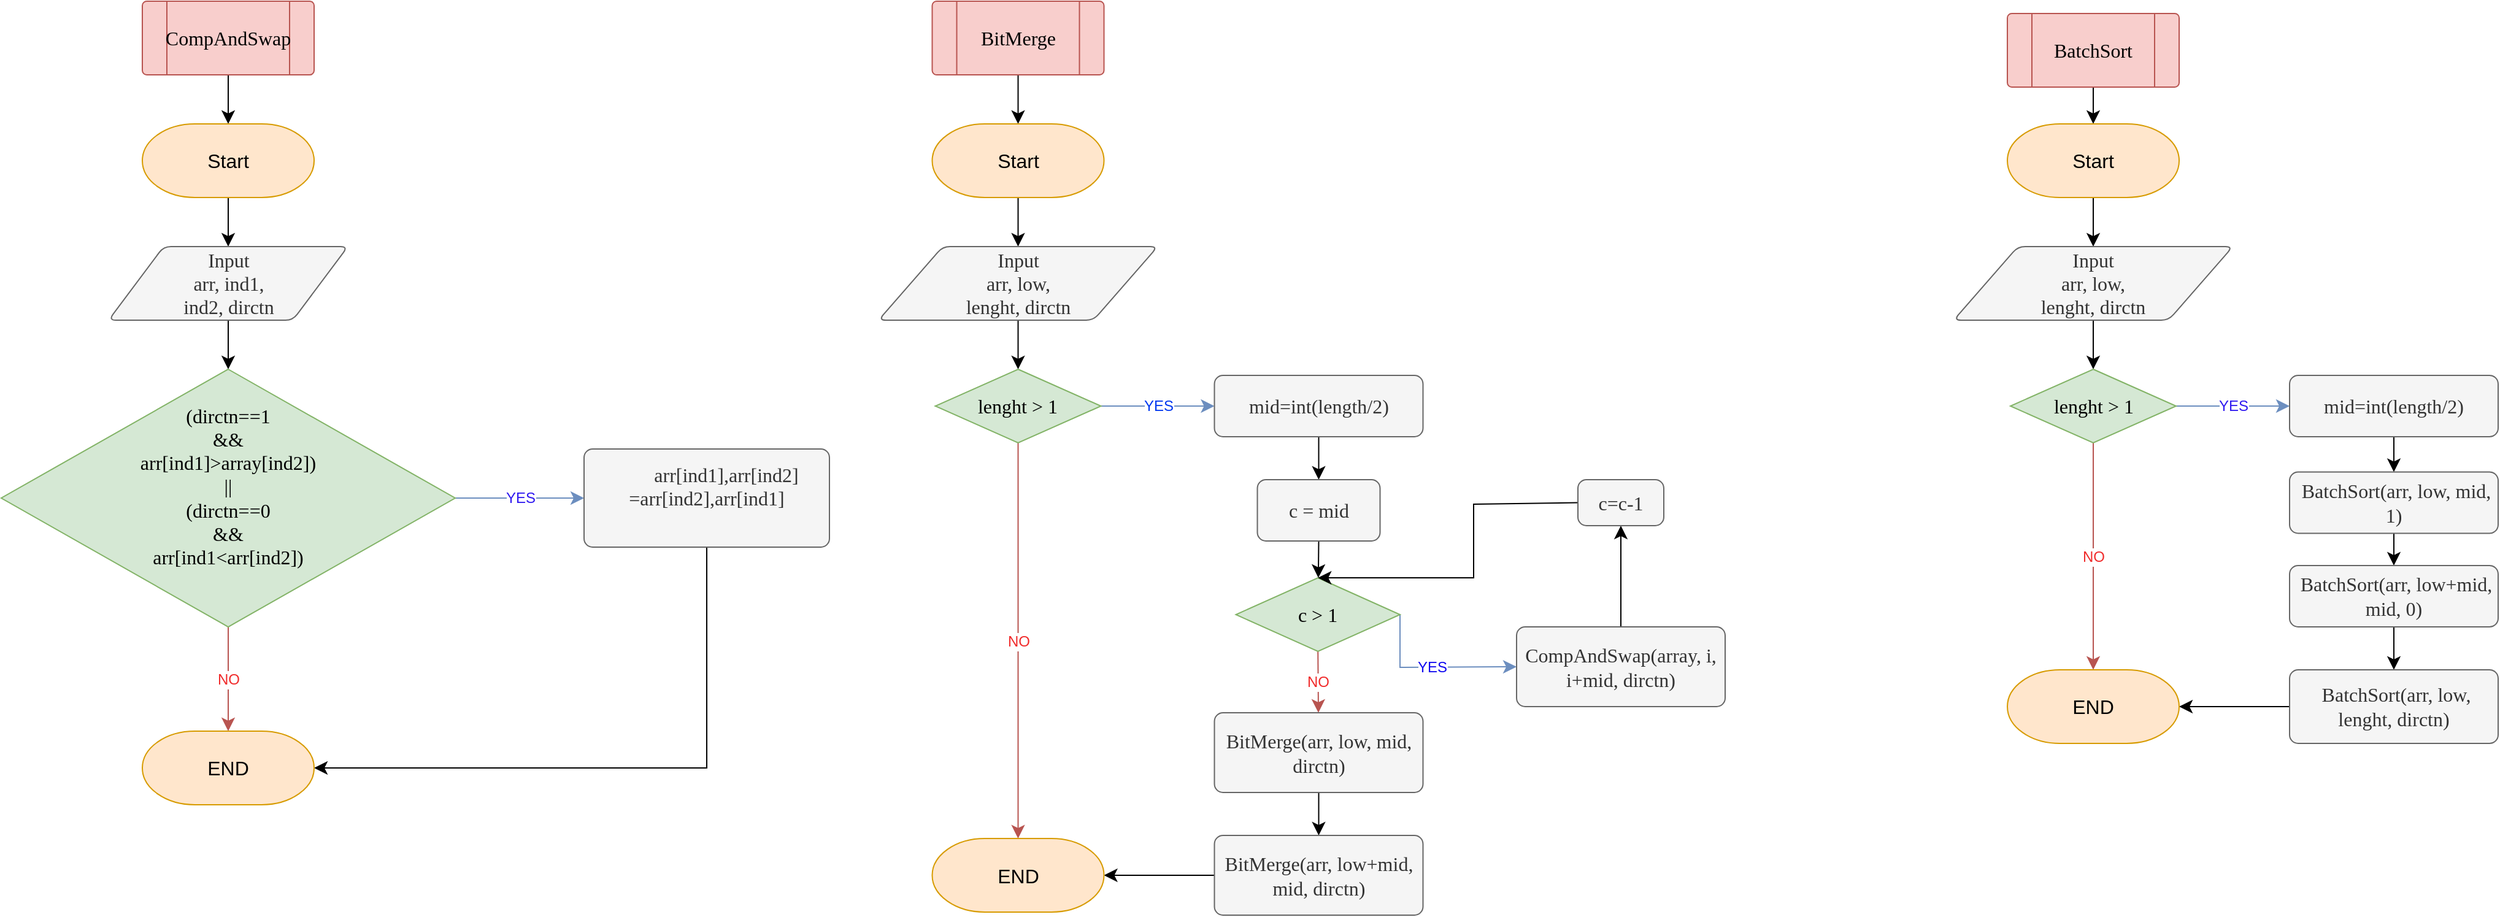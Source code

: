 <mxfile version="21.1.2" type="device">
  <diagram name="Страница 1" id="1Sl_nZ1g1N8PrJDqj42g">
    <mxGraphModel dx="2302" dy="1564" grid="1" gridSize="10" guides="1" tooltips="1" connect="1" arrows="1" fold="1" page="1" pageScale="1" pageWidth="827" pageHeight="1169" math="0" shadow="0">
      <root>
        <mxCell id="0" />
        <mxCell id="1" parent="0" />
        <mxCell id="bT7lZ-O7QSs4i1S0B8-C-22" style="edgeStyle=none;curved=1;rounded=1;orthogonalLoop=1;jettySize=auto;html=1;exitX=0.5;exitY=1;exitDx=0;exitDy=0;entryX=1;entryY=0.5;entryDx=0;entryDy=0;strokeWidth=1;fontFamily=Lucida Console;fontSize=12;fontColor=#F0F0F0;startSize=8;endSize=8;" parent="1" edge="1">
          <mxGeometry relative="1" as="geometry">
            <Array as="points">
              <mxPoint x="-140" y="1090" />
              <mxPoint x="-230" y="500" />
            </Array>
            <mxPoint x="-380" y="920" as="sourcePoint" />
          </mxGeometry>
        </mxCell>
        <mxCell id="bT7lZ-O7QSs4i1S0B8-C-62" style="edgeStyle=none;curved=1;rounded=0;orthogonalLoop=1;jettySize=auto;html=1;exitX=0.5;exitY=1;exitDx=0;exitDy=0;fontSize=12;startSize=8;endSize=8;" parent="1" source="bT7lZ-O7QSs4i1S0B8-C-57" target="bT7lZ-O7QSs4i1S0B8-C-59" edge="1">
          <mxGeometry relative="1" as="geometry" />
        </mxCell>
        <mxCell id="bT7lZ-O7QSs4i1S0B8-C-57" value="" style="verticalLabelPosition=bottom;verticalAlign=top;html=1;shape=process;whiteSpace=wrap;rounded=1;size=0.14;arcSize=6;strokeWidth=1;fontFamily=Lucida Console;fontSize=16;fillColor=#f8cecc;strokeColor=#b85450;" parent="1" vertex="1">
          <mxGeometry x="325" y="200" width="140" height="60" as="geometry" />
        </mxCell>
        <mxCell id="bT7lZ-O7QSs4i1S0B8-C-58" value="CompAndSwap" style="text;strokeColor=none;fillColor=none;html=1;align=center;verticalAlign=middle;whiteSpace=wrap;rounded=0;fontSize=16;fontFamily=Lucida Console;fontColor=#000000;" parent="1" vertex="1">
          <mxGeometry x="365" y="215" width="60" height="30" as="geometry" />
        </mxCell>
        <mxCell id="bT7lZ-O7QSs4i1S0B8-C-64" style="edgeStyle=none;curved=1;rounded=0;orthogonalLoop=1;jettySize=auto;html=1;exitX=0.5;exitY=1;exitDx=0;exitDy=0;exitPerimeter=0;fontSize=12;startSize=8;endSize=8;" parent="1" source="bT7lZ-O7QSs4i1S0B8-C-59" target="bT7lZ-O7QSs4i1S0B8-C-63" edge="1">
          <mxGeometry relative="1" as="geometry" />
        </mxCell>
        <mxCell id="bT7lZ-O7QSs4i1S0B8-C-59" value="Start" style="strokeWidth=1;html=1;shape=mxgraph.flowchart.terminator;whiteSpace=wrap;fontSize=16;rounded=1;fillColor=#ffe6cc;strokeColor=#d79b00;" parent="1" vertex="1">
          <mxGeometry x="325" y="300" width="140" height="60" as="geometry" />
        </mxCell>
        <mxCell id="bT7lZ-O7QSs4i1S0B8-C-66" style="edgeStyle=none;curved=1;rounded=0;orthogonalLoop=1;jettySize=auto;html=1;exitX=0.5;exitY=1;exitDx=0;exitDy=0;fontSize=12;startSize=8;endSize=8;" parent="1" source="bT7lZ-O7QSs4i1S0B8-C-63" target="bT7lZ-O7QSs4i1S0B8-C-65" edge="1">
          <mxGeometry relative="1" as="geometry" />
        </mxCell>
        <mxCell id="bT7lZ-O7QSs4i1S0B8-C-63" value="Input&lt;br&gt;arr, ind1,&lt;br&gt;ind2, dirctn" style="shape=parallelogram;html=1;strokeWidth=1;perimeter=parallelogramPerimeter;whiteSpace=wrap;rounded=1;arcSize=12;size=0.23;fontFamily=Lucida Console;fontSize=16;fillColor=#f5f5f5;strokeColor=#666666;fontColor=#333333;" parent="1" vertex="1">
          <mxGeometry x="297.5" y="400" width="195" height="60" as="geometry" />
        </mxCell>
        <mxCell id="bT7lZ-O7QSs4i1S0B8-C-68" value="YES" style="edgeStyle=none;curved=1;rounded=0;orthogonalLoop=1;jettySize=auto;html=1;exitX=1;exitY=0.5;exitDx=0;exitDy=0;exitPerimeter=0;fontSize=12;startSize=8;endSize=8;fillColor=#dae8fc;strokeColor=#6c8ebf;fontColor=#301AF0;" parent="1" source="bT7lZ-O7QSs4i1S0B8-C-65" target="bT7lZ-O7QSs4i1S0B8-C-67" edge="1">
          <mxGeometry relative="1" as="geometry" />
        </mxCell>
        <mxCell id="bT7lZ-O7QSs4i1S0B8-C-70" value="NO" style="edgeStyle=none;curved=1;rounded=0;orthogonalLoop=1;jettySize=auto;html=1;exitX=0.5;exitY=1;exitDx=0;exitDy=0;exitPerimeter=0;fontSize=12;startSize=8;endSize=8;fontColor=#F02B2B;fillColor=#f8cecc;strokeColor=#b85450;" parent="1" source="bT7lZ-O7QSs4i1S0B8-C-65" target="bT7lZ-O7QSs4i1S0B8-C-69" edge="1">
          <mxGeometry relative="1" as="geometry" />
        </mxCell>
        <mxCell id="bT7lZ-O7QSs4i1S0B8-C-65" value="&lt;div&gt;(dirctn==1&lt;/div&gt;&lt;div&gt;&amp;amp;&amp;amp;&lt;/div&gt;&lt;div&gt;arr[ind1]&lt;span style=&quot;background-color: initial;&quot;&gt;&amp;gt;&lt;/span&gt;&lt;span style=&quot;background-color: initial;&quot;&gt;array[ind2])&lt;/span&gt;&lt;/div&gt;&lt;div&gt;&lt;span style=&quot;background-color: initial;&quot;&gt;||&lt;/span&gt;&lt;/div&gt;&lt;div&gt;&lt;span style=&quot;background-color: initial;&quot;&gt;(&lt;/span&gt;&lt;span style=&quot;background-color: initial;&quot;&gt;dirctn==0&lt;/span&gt;&lt;/div&gt;&lt;div&gt;&lt;span style=&quot;background-color: initial;&quot;&gt;&amp;amp;&amp;amp;&lt;/span&gt;&lt;/div&gt;&lt;div&gt;&lt;span style=&quot;background-color: initial;&quot;&gt;arr[ind1&amp;lt;arr[ind2]&lt;/span&gt;&lt;span style=&quot;background-color: initial;&quot;&gt;)&lt;/span&gt;&lt;/div&gt;&lt;div&gt;&lt;br&gt;&lt;/div&gt;" style="strokeWidth=1;html=1;shape=mxgraph.flowchart.decision;whiteSpace=wrap;rounded=1;fontSize=16;fontFamily=Lucida Console;fillColor=#d5e8d4;strokeColor=#82b366;" parent="1" vertex="1">
          <mxGeometry x="210" y="500" width="370" height="210" as="geometry" />
        </mxCell>
        <mxCell id="bT7lZ-O7QSs4i1S0B8-C-71" style="edgeStyle=none;rounded=0;orthogonalLoop=1;jettySize=auto;html=1;exitX=0.5;exitY=1;exitDx=0;exitDy=0;entryX=1;entryY=0.5;entryDx=0;entryDy=0;entryPerimeter=0;fontSize=12;startSize=8;endSize=8;" parent="1" source="bT7lZ-O7QSs4i1S0B8-C-67" target="bT7lZ-O7QSs4i1S0B8-C-69" edge="1">
          <mxGeometry relative="1" as="geometry">
            <Array as="points">
              <mxPoint x="785" y="825" />
            </Array>
          </mxGeometry>
        </mxCell>
        <mxCell id="bT7lZ-O7QSs4i1S0B8-C-67" value="&lt;div&gt;&amp;nbsp; &amp;nbsp; &amp;nbsp; &amp;nbsp; arr[ind1],arr[ind2]&lt;/div&gt;&lt;div&gt;=arr[ind2],arr[ind1]&lt;/div&gt;&lt;div&gt;&lt;br&gt;&lt;/div&gt;" style="rounded=1;whiteSpace=wrap;html=1;absoluteArcSize=1;arcSize=14;strokeWidth=1;fontFamily=Lucida Console;fontSize=16;fillColor=#f5f5f5;strokeColor=#666666;fontColor=#333333;" parent="1" vertex="1">
          <mxGeometry x="685" y="565" width="200" height="80" as="geometry" />
        </mxCell>
        <mxCell id="bT7lZ-O7QSs4i1S0B8-C-69" value="END" style="strokeWidth=1;html=1;shape=mxgraph.flowchart.terminator;whiteSpace=wrap;fontSize=16;rounded=1;fillColor=#ffe6cc;strokeColor=#d79b00;" parent="1" vertex="1">
          <mxGeometry x="325" y="795" width="140" height="60" as="geometry" />
        </mxCell>
        <mxCell id="bT7lZ-O7QSs4i1S0B8-C-75" style="edgeStyle=none;curved=1;rounded=0;orthogonalLoop=1;jettySize=auto;html=1;exitX=0.5;exitY=1;exitDx=0;exitDy=0;fontSize=12;startSize=8;endSize=8;" parent="1" source="bT7lZ-O7QSs4i1S0B8-C-72" target="bT7lZ-O7QSs4i1S0B8-C-74" edge="1">
          <mxGeometry relative="1" as="geometry" />
        </mxCell>
        <mxCell id="bT7lZ-O7QSs4i1S0B8-C-72" value="" style="verticalLabelPosition=bottom;verticalAlign=top;html=1;shape=process;whiteSpace=wrap;rounded=1;size=0.14;arcSize=6;strokeWidth=1;fontFamily=Lucida Console;fontSize=16;fillColor=#f8cecc;strokeColor=#b85450;" parent="1" vertex="1">
          <mxGeometry x="968.75" y="200" width="140" height="60" as="geometry" />
        </mxCell>
        <mxCell id="bT7lZ-O7QSs4i1S0B8-C-73" value="BitMerge" style="text;strokeColor=none;fillColor=none;html=1;align=center;verticalAlign=middle;whiteSpace=wrap;rounded=0;fontSize=16;fontFamily=Lucida Console;fontColor=#000000;" parent="1" vertex="1">
          <mxGeometry x="1008.75" y="215" width="60" height="30" as="geometry" />
        </mxCell>
        <mxCell id="bT7lZ-O7QSs4i1S0B8-C-77" style="edgeStyle=none;curved=1;rounded=0;orthogonalLoop=1;jettySize=auto;html=1;exitX=0.5;exitY=1;exitDx=0;exitDy=0;exitPerimeter=0;fontSize=12;startSize=8;endSize=8;" parent="1" source="bT7lZ-O7QSs4i1S0B8-C-74" target="bT7lZ-O7QSs4i1S0B8-C-76" edge="1">
          <mxGeometry relative="1" as="geometry" />
        </mxCell>
        <mxCell id="bT7lZ-O7QSs4i1S0B8-C-74" value="Start" style="strokeWidth=1;html=1;shape=mxgraph.flowchart.terminator;whiteSpace=wrap;fontSize=16;rounded=1;fillColor=#ffe6cc;strokeColor=#d79b00;" parent="1" vertex="1">
          <mxGeometry x="968.75" y="300" width="140" height="60" as="geometry" />
        </mxCell>
        <mxCell id="bT7lZ-O7QSs4i1S0B8-C-79" style="edgeStyle=none;curved=1;rounded=0;orthogonalLoop=1;jettySize=auto;html=1;exitX=0.5;exitY=1;exitDx=0;exitDy=0;fontSize=12;startSize=8;endSize=8;" parent="1" source="bT7lZ-O7QSs4i1S0B8-C-76" target="bT7lZ-O7QSs4i1S0B8-C-78" edge="1">
          <mxGeometry relative="1" as="geometry" />
        </mxCell>
        <mxCell id="bT7lZ-O7QSs4i1S0B8-C-76" value="Input&lt;br&gt;arr, low,&lt;br&gt;lenght, dirctn" style="shape=parallelogram;html=1;strokeWidth=1;perimeter=parallelogramPerimeter;whiteSpace=wrap;rounded=1;arcSize=12;size=0.23;fontFamily=Lucida Console;fontSize=16;fillColor=#f5f5f5;strokeColor=#666666;fontColor=#333333;" parent="1" vertex="1">
          <mxGeometry x="925" y="400" width="227.5" height="60" as="geometry" />
        </mxCell>
        <mxCell id="bT7lZ-O7QSs4i1S0B8-C-81" value="YES" style="edgeStyle=none;curved=1;rounded=0;orthogonalLoop=1;jettySize=auto;html=1;exitX=1;exitY=0.5;exitDx=0;exitDy=0;exitPerimeter=0;fontSize=12;startSize=8;endSize=8;fillColor=#dae8fc;strokeColor=#6c8ebf;fontColor=#0038F0;" parent="1" source="bT7lZ-O7QSs4i1S0B8-C-78" target="bT7lZ-O7QSs4i1S0B8-C-80" edge="1">
          <mxGeometry relative="1" as="geometry" />
        </mxCell>
        <mxCell id="bT7lZ-O7QSs4i1S0B8-C-96" value="NO" style="edgeStyle=none;curved=1;rounded=0;orthogonalLoop=1;jettySize=auto;html=1;exitX=0.5;exitY=1;exitDx=0;exitDy=0;exitPerimeter=0;fontSize=12;startSize=8;endSize=8;fillColor=#f8cecc;strokeColor=#b85450;fontColor=#F02B2B;" parent="1" source="bT7lZ-O7QSs4i1S0B8-C-78" target="bT7lZ-O7QSs4i1S0B8-C-95" edge="1">
          <mxGeometry relative="1" as="geometry" />
        </mxCell>
        <mxCell id="bT7lZ-O7QSs4i1S0B8-C-78" value="&lt;div&gt;lenght &amp;gt; 1&lt;/div&gt;" style="strokeWidth=1;html=1;shape=mxgraph.flowchart.decision;whiteSpace=wrap;rounded=1;fontSize=16;fontFamily=Lucida Console;fillColor=#d5e8d4;strokeColor=#82b366;" parent="1" vertex="1">
          <mxGeometry x="971.25" y="500" width="135" height="60" as="geometry" />
        </mxCell>
        <mxCell id="bT7lZ-O7QSs4i1S0B8-C-83" style="edgeStyle=none;curved=1;rounded=0;orthogonalLoop=1;jettySize=auto;html=1;fontSize=12;startSize=8;endSize=8;" parent="1" source="bT7lZ-O7QSs4i1S0B8-C-80" target="bT7lZ-O7QSs4i1S0B8-C-82" edge="1">
          <mxGeometry relative="1" as="geometry" />
        </mxCell>
        <mxCell id="bT7lZ-O7QSs4i1S0B8-C-80" value="&lt;div&gt;&lt;div&gt;mid=int(length/2)&lt;/div&gt;&lt;/div&gt;" style="rounded=1;whiteSpace=wrap;html=1;absoluteArcSize=1;arcSize=14;strokeWidth=1;fontFamily=Lucida Console;fontSize=16;fillColor=#f5f5f5;strokeColor=#666666;fontColor=#333333;align=center;" parent="1" vertex="1">
          <mxGeometry x="1198.75" y="505" width="170" height="50" as="geometry" />
        </mxCell>
        <mxCell id="bT7lZ-O7QSs4i1S0B8-C-85" style="edgeStyle=none;curved=1;rounded=0;orthogonalLoop=1;jettySize=auto;html=1;exitX=0.5;exitY=1;exitDx=0;exitDy=0;fontSize=12;startSize=8;endSize=8;" parent="1" source="bT7lZ-O7QSs4i1S0B8-C-82" target="bT7lZ-O7QSs4i1S0B8-C-84" edge="1">
          <mxGeometry relative="1" as="geometry" />
        </mxCell>
        <mxCell id="bT7lZ-O7QSs4i1S0B8-C-82" value="&lt;div&gt;&lt;div&gt;c = mid&lt;/div&gt;&lt;/div&gt;" style="rounded=1;whiteSpace=wrap;html=1;absoluteArcSize=1;arcSize=14;strokeWidth=1;fontFamily=Lucida Console;fontSize=16;fillColor=#f5f5f5;strokeColor=#666666;fontColor=#333333;align=center;" parent="1" vertex="1">
          <mxGeometry x="1233.75" y="590" width="100" height="50" as="geometry" />
        </mxCell>
        <mxCell id="bT7lZ-O7QSs4i1S0B8-C-89" value="YES" style="edgeStyle=none;rounded=0;orthogonalLoop=1;jettySize=auto;html=1;exitX=1;exitY=0.5;exitDx=0;exitDy=0;exitPerimeter=0;fontSize=12;startSize=8;endSize=8;fillColor=#dae8fc;strokeColor=#6c8ebf;fontColor=#110AF0;entryX=0;entryY=0.5;entryDx=0;entryDy=0;" parent="1" source="bT7lZ-O7QSs4i1S0B8-C-84" target="bT7lZ-O7QSs4i1S0B8-C-86" edge="1">
          <mxGeometry relative="1" as="geometry">
            <Array as="points">
              <mxPoint x="1350" y="743" />
            </Array>
          </mxGeometry>
        </mxCell>
        <mxCell id="bT7lZ-O7QSs4i1S0B8-C-92" value="NO" style="edgeStyle=none;curved=1;rounded=0;orthogonalLoop=1;jettySize=auto;html=1;exitX=0.5;exitY=1;exitDx=0;exitDy=0;exitPerimeter=0;fontSize=12;startSize=8;endSize=8;fontColor=#F02B2B;fillColor=#f8cecc;strokeColor=#b85450;" parent="1" source="bT7lZ-O7QSs4i1S0B8-C-84" target="bT7lZ-O7QSs4i1S0B8-C-91" edge="1">
          <mxGeometry relative="1" as="geometry" />
        </mxCell>
        <mxCell id="bT7lZ-O7QSs4i1S0B8-C-84" value="&lt;div&gt;c &amp;gt; 1&lt;/div&gt;" style="strokeWidth=1;html=1;shape=mxgraph.flowchart.decision;whiteSpace=wrap;rounded=1;fontSize=16;fontFamily=Lucida Console;fillColor=#d5e8d4;strokeColor=#82b366;" parent="1" vertex="1">
          <mxGeometry x="1216.25" y="670" width="133.75" height="60" as="geometry" />
        </mxCell>
        <mxCell id="bT7lZ-O7QSs4i1S0B8-C-88" style="edgeStyle=none;curved=1;rounded=0;orthogonalLoop=1;jettySize=auto;html=1;exitX=0.5;exitY=0;exitDx=0;exitDy=0;entryX=0.5;entryY=1;entryDx=0;entryDy=0;fontSize=12;startSize=8;endSize=8;" parent="1" source="bT7lZ-O7QSs4i1S0B8-C-86" target="bT7lZ-O7QSs4i1S0B8-C-87" edge="1">
          <mxGeometry relative="1" as="geometry" />
        </mxCell>
        <mxCell id="bT7lZ-O7QSs4i1S0B8-C-86" value="&lt;div&gt;CompAndSwap(array, i, i+mid, dirctn)&lt;/div&gt;" style="rounded=1;whiteSpace=wrap;html=1;absoluteArcSize=1;arcSize=14;strokeWidth=1;fontFamily=Lucida Console;fontSize=16;fillColor=#f5f5f5;strokeColor=#666666;fontColor=#333333;align=center;" parent="1" vertex="1">
          <mxGeometry x="1445" y="710" width="170" height="65" as="geometry" />
        </mxCell>
        <mxCell id="bT7lZ-O7QSs4i1S0B8-C-90" style="edgeStyle=none;rounded=0;orthogonalLoop=1;jettySize=auto;html=1;exitX=0;exitY=0.5;exitDx=0;exitDy=0;entryX=0.5;entryY=0;entryDx=0;entryDy=0;entryPerimeter=0;fontSize=12;startSize=8;endSize=8;" parent="1" source="bT7lZ-O7QSs4i1S0B8-C-87" target="bT7lZ-O7QSs4i1S0B8-C-84" edge="1">
          <mxGeometry relative="1" as="geometry">
            <Array as="points">
              <mxPoint x="1410" y="610" />
              <mxPoint x="1410" y="670" />
            </Array>
          </mxGeometry>
        </mxCell>
        <mxCell id="bT7lZ-O7QSs4i1S0B8-C-87" value="&lt;div&gt;c=c-1&lt;/div&gt;" style="rounded=1;whiteSpace=wrap;html=1;absoluteArcSize=1;arcSize=14;strokeWidth=1;fontFamily=Lucida Console;fontSize=16;fillColor=#f5f5f5;strokeColor=#666666;fontColor=#333333;align=center;" parent="1" vertex="1">
          <mxGeometry x="1495" y="590" width="70" height="37.5" as="geometry" />
        </mxCell>
        <mxCell id="bT7lZ-O7QSs4i1S0B8-C-94" style="edgeStyle=none;curved=1;rounded=0;orthogonalLoop=1;jettySize=auto;html=1;exitX=0.5;exitY=1;exitDx=0;exitDy=0;fontSize=12;startSize=8;endSize=8;" parent="1" source="bT7lZ-O7QSs4i1S0B8-C-91" target="bT7lZ-O7QSs4i1S0B8-C-93" edge="1">
          <mxGeometry relative="1" as="geometry" />
        </mxCell>
        <mxCell id="bT7lZ-O7QSs4i1S0B8-C-91" value="&lt;div&gt;BitMerge(arr, low, mid, dirctn)&lt;/div&gt;" style="rounded=1;whiteSpace=wrap;html=1;absoluteArcSize=1;arcSize=14;strokeWidth=1;fontFamily=Lucida Console;fontSize=16;fillColor=#f5f5f5;strokeColor=#666666;fontColor=#333333;align=center;" parent="1" vertex="1">
          <mxGeometry x="1198.75" y="780" width="170" height="65" as="geometry" />
        </mxCell>
        <mxCell id="bT7lZ-O7QSs4i1S0B8-C-97" style="edgeStyle=none;curved=1;rounded=0;orthogonalLoop=1;jettySize=auto;html=1;exitX=0;exitY=0.5;exitDx=0;exitDy=0;entryX=1;entryY=0.5;entryDx=0;entryDy=0;entryPerimeter=0;fontSize=12;startSize=8;endSize=8;" parent="1" source="bT7lZ-O7QSs4i1S0B8-C-93" target="bT7lZ-O7QSs4i1S0B8-C-95" edge="1">
          <mxGeometry relative="1" as="geometry" />
        </mxCell>
        <mxCell id="bT7lZ-O7QSs4i1S0B8-C-93" value="&lt;div&gt;BitMerge(arr, low+mid, mid, dirctn)&lt;/div&gt;" style="rounded=1;whiteSpace=wrap;html=1;absoluteArcSize=1;arcSize=14;strokeWidth=1;fontFamily=Lucida Console;fontSize=16;fillColor=#f5f5f5;strokeColor=#666666;fontColor=#333333;align=center;" parent="1" vertex="1">
          <mxGeometry x="1198.75" y="880" width="170" height="65" as="geometry" />
        </mxCell>
        <mxCell id="bT7lZ-O7QSs4i1S0B8-C-95" value="END" style="strokeWidth=1;html=1;shape=mxgraph.flowchart.terminator;whiteSpace=wrap;fontSize=16;rounded=1;fillColor=#ffe6cc;strokeColor=#d79b00;" parent="1" vertex="1">
          <mxGeometry x="968.75" y="882.5" width="140" height="60" as="geometry" />
        </mxCell>
        <mxCell id="bT7lZ-O7QSs4i1S0B8-C-103" style="edgeStyle=none;curved=1;rounded=0;orthogonalLoop=1;jettySize=auto;html=1;exitX=0.5;exitY=1;exitDx=0;exitDy=0;fontSize=12;startSize=8;endSize=8;" parent="1" source="bT7lZ-O7QSs4i1S0B8-C-98" target="bT7lZ-O7QSs4i1S0B8-C-101" edge="1">
          <mxGeometry relative="1" as="geometry" />
        </mxCell>
        <mxCell id="bT7lZ-O7QSs4i1S0B8-C-98" value="" style="verticalLabelPosition=bottom;verticalAlign=top;html=1;shape=process;whiteSpace=wrap;rounded=1;size=0.14;arcSize=6;strokeWidth=1;fontFamily=Lucida Console;fontSize=16;fillColor=#f8cecc;strokeColor=#b85450;" parent="1" vertex="1">
          <mxGeometry x="1845" y="210" width="140" height="60" as="geometry" />
        </mxCell>
        <mxCell id="bT7lZ-O7QSs4i1S0B8-C-99" value="BatchSort" style="text;strokeColor=none;fillColor=none;html=1;align=center;verticalAlign=middle;whiteSpace=wrap;rounded=0;fontSize=16;fontFamily=Lucida Console;fontColor=#000000;" parent="1" vertex="1">
          <mxGeometry x="1885" y="225" width="60" height="30" as="geometry" />
        </mxCell>
        <mxCell id="bT7lZ-O7QSs4i1S0B8-C-100" style="edgeStyle=none;curved=1;rounded=0;orthogonalLoop=1;jettySize=auto;html=1;exitX=0.5;exitY=1;exitDx=0;exitDy=0;exitPerimeter=0;fontSize=12;startSize=8;endSize=8;" parent="1" source="bT7lZ-O7QSs4i1S0B8-C-101" target="bT7lZ-O7QSs4i1S0B8-C-102" edge="1">
          <mxGeometry relative="1" as="geometry" />
        </mxCell>
        <mxCell id="bT7lZ-O7QSs4i1S0B8-C-101" value="Start" style="strokeWidth=1;html=1;shape=mxgraph.flowchart.terminator;whiteSpace=wrap;fontSize=16;rounded=1;fillColor=#ffe6cc;strokeColor=#d79b00;" parent="1" vertex="1">
          <mxGeometry x="1845" y="300" width="140" height="60" as="geometry" />
        </mxCell>
        <mxCell id="bT7lZ-O7QSs4i1S0B8-C-107" style="edgeStyle=none;curved=1;rounded=0;orthogonalLoop=1;jettySize=auto;html=1;exitX=0.5;exitY=1;exitDx=0;exitDy=0;fontSize=12;startSize=8;endSize=8;" parent="1" source="bT7lZ-O7QSs4i1S0B8-C-102" target="bT7lZ-O7QSs4i1S0B8-C-104" edge="1">
          <mxGeometry relative="1" as="geometry" />
        </mxCell>
        <mxCell id="bT7lZ-O7QSs4i1S0B8-C-102" value="Input&lt;br&gt;arr, low,&lt;br&gt;lenght, dirctn" style="shape=parallelogram;html=1;strokeWidth=1;perimeter=parallelogramPerimeter;whiteSpace=wrap;rounded=1;arcSize=12;size=0.23;fontFamily=Lucida Console;fontSize=16;fillColor=#f5f5f5;strokeColor=#666666;fontColor=#333333;" parent="1" vertex="1">
          <mxGeometry x="1801.25" y="400" width="227.5" height="60" as="geometry" />
        </mxCell>
        <mxCell id="bT7lZ-O7QSs4i1S0B8-C-106" value="YES" style="edgeStyle=none;curved=1;rounded=0;orthogonalLoop=1;jettySize=auto;html=1;exitX=1;exitY=0.5;exitDx=0;exitDy=0;exitPerimeter=0;entryX=0;entryY=0.5;entryDx=0;entryDy=0;fontSize=12;startSize=8;endSize=8;fillColor=#dae8fc;strokeColor=#6c8ebf;fontColor=#301AF0;" parent="1" source="bT7lZ-O7QSs4i1S0B8-C-104" target="bT7lZ-O7QSs4i1S0B8-C-105" edge="1">
          <mxGeometry relative="1" as="geometry" />
        </mxCell>
        <mxCell id="bT7lZ-O7QSs4i1S0B8-C-115" value="NO" style="edgeStyle=none;curved=1;rounded=0;orthogonalLoop=1;jettySize=auto;html=1;exitX=0.5;exitY=1;exitDx=0;exitDy=0;exitPerimeter=0;fontSize=12;startSize=8;endSize=8;fontColor=#F02B2B;fillColor=#f8cecc;strokeColor=#b85450;" parent="1" source="bT7lZ-O7QSs4i1S0B8-C-104" target="bT7lZ-O7QSs4i1S0B8-C-114" edge="1">
          <mxGeometry relative="1" as="geometry" />
        </mxCell>
        <mxCell id="bT7lZ-O7QSs4i1S0B8-C-104" value="&lt;div&gt;lenght &amp;gt; 1&lt;/div&gt;" style="strokeWidth=1;html=1;shape=mxgraph.flowchart.decision;whiteSpace=wrap;rounded=1;fontSize=16;fontFamily=Lucida Console;fillColor=#d5e8d4;strokeColor=#82b366;" parent="1" vertex="1">
          <mxGeometry x="1847.5" y="500" width="135" height="60" as="geometry" />
        </mxCell>
        <mxCell id="bT7lZ-O7QSs4i1S0B8-C-109" style="edgeStyle=none;curved=1;rounded=0;orthogonalLoop=1;jettySize=auto;html=1;exitX=0.5;exitY=1;exitDx=0;exitDy=0;fontSize=12;startSize=8;endSize=8;" parent="1" source="bT7lZ-O7QSs4i1S0B8-C-105" target="bT7lZ-O7QSs4i1S0B8-C-108" edge="1">
          <mxGeometry relative="1" as="geometry" />
        </mxCell>
        <mxCell id="bT7lZ-O7QSs4i1S0B8-C-105" value="&lt;div&gt;&lt;div&gt;mid=int(length/2)&lt;/div&gt;&lt;/div&gt;" style="rounded=1;whiteSpace=wrap;html=1;absoluteArcSize=1;arcSize=14;strokeWidth=1;fontFamily=Lucida Console;fontSize=16;fillColor=#f5f5f5;strokeColor=#666666;fontColor=#333333;align=center;" parent="1" vertex="1">
          <mxGeometry x="2075" y="505" width="170" height="50" as="geometry" />
        </mxCell>
        <mxCell id="bT7lZ-O7QSs4i1S0B8-C-112" style="edgeStyle=none;curved=1;rounded=0;orthogonalLoop=1;jettySize=auto;html=1;exitX=0.5;exitY=1;exitDx=0;exitDy=0;fontSize=12;startSize=8;endSize=8;" parent="1" source="bT7lZ-O7QSs4i1S0B8-C-108" target="bT7lZ-O7QSs4i1S0B8-C-110" edge="1">
          <mxGeometry relative="1" as="geometry" />
        </mxCell>
        <mxCell id="bT7lZ-O7QSs4i1S0B8-C-108" value="&lt;div&gt;&amp;nbsp;BatchSort(arr, low, mid, 1)&lt;/div&gt;" style="rounded=1;whiteSpace=wrap;html=1;absoluteArcSize=1;arcSize=14;strokeWidth=1;fontFamily=Lucida Console;fontSize=16;fillColor=#f5f5f5;strokeColor=#666666;fontColor=#333333;align=center;" parent="1" vertex="1">
          <mxGeometry x="2075" y="583.75" width="170" height="50" as="geometry" />
        </mxCell>
        <mxCell id="bT7lZ-O7QSs4i1S0B8-C-113" style="edgeStyle=none;curved=1;rounded=0;orthogonalLoop=1;jettySize=auto;html=1;exitX=0.5;exitY=1;exitDx=0;exitDy=0;fontSize=12;startSize=8;endSize=8;" parent="1" source="bT7lZ-O7QSs4i1S0B8-C-110" target="bT7lZ-O7QSs4i1S0B8-C-111" edge="1">
          <mxGeometry relative="1" as="geometry" />
        </mxCell>
        <mxCell id="bT7lZ-O7QSs4i1S0B8-C-110" value="&lt;div&gt;&amp;nbsp;BatchSort(arr, low+mid, mid, 0)&lt;/div&gt;" style="rounded=1;whiteSpace=wrap;html=1;absoluteArcSize=1;arcSize=14;strokeWidth=1;fontFamily=Lucida Console;fontSize=16;fillColor=#f5f5f5;strokeColor=#666666;fontColor=#333333;align=center;" parent="1" vertex="1">
          <mxGeometry x="2075" y="660" width="170" height="50" as="geometry" />
        </mxCell>
        <mxCell id="bT7lZ-O7QSs4i1S0B8-C-116" style="edgeStyle=none;curved=1;rounded=0;orthogonalLoop=1;jettySize=auto;html=1;exitX=0;exitY=0.5;exitDx=0;exitDy=0;fontSize=12;startSize=8;endSize=8;" parent="1" source="bT7lZ-O7QSs4i1S0B8-C-111" target="bT7lZ-O7QSs4i1S0B8-C-114" edge="1">
          <mxGeometry relative="1" as="geometry" />
        </mxCell>
        <mxCell id="bT7lZ-O7QSs4i1S0B8-C-111" value="&lt;div&gt;&amp;nbsp;BatchSort(arr, low, lenght, dirctn)&lt;/div&gt;" style="rounded=1;whiteSpace=wrap;html=1;absoluteArcSize=1;arcSize=14;strokeWidth=1;fontFamily=Lucida Console;fontSize=16;fillColor=#f5f5f5;strokeColor=#666666;fontColor=#333333;align=center;" parent="1" vertex="1">
          <mxGeometry x="2075" y="745" width="170" height="60" as="geometry" />
        </mxCell>
        <mxCell id="bT7lZ-O7QSs4i1S0B8-C-114" value="END" style="strokeWidth=1;html=1;shape=mxgraph.flowchart.terminator;whiteSpace=wrap;fontSize=16;rounded=1;fillColor=#ffe6cc;strokeColor=#d79b00;" parent="1" vertex="1">
          <mxGeometry x="1845" y="745" width="140" height="60" as="geometry" />
        </mxCell>
      </root>
    </mxGraphModel>
  </diagram>
</mxfile>

